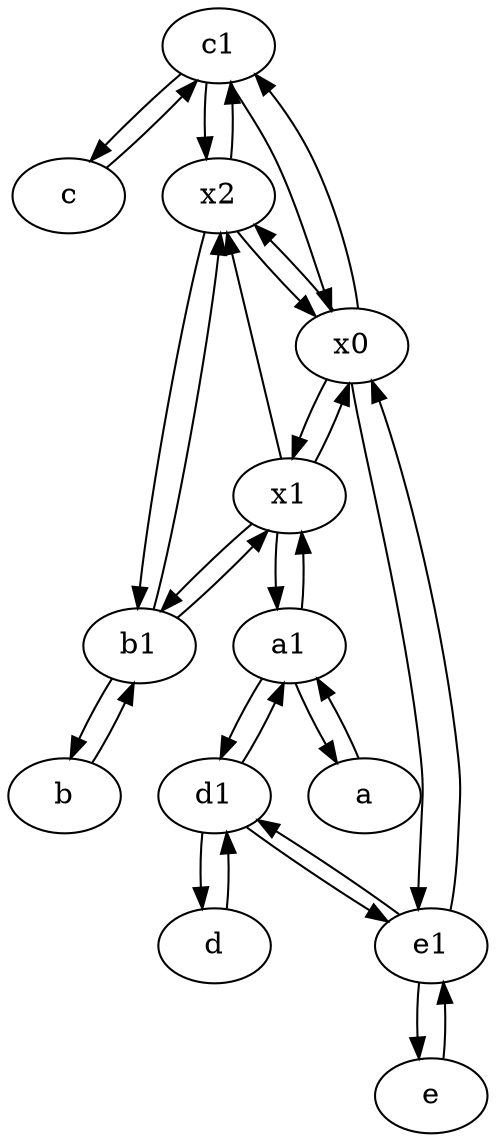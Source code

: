 digraph  {
	c1 [pos="30,15!"];
	e1 [pos="25,45!"];
	d1 [pos="25,30!"];
	x1;
	a1 [pos="40,15!"];
	c [pos="20,10!"];
	e [pos="30,50!"];
	b1 [pos="45,20!"];
	b [pos="50,20!"];
	a [pos="40,10!"];
	x2;
	d [pos="20,30!"];
	x0;
	c1 -> c;
	d1 -> a1;
	x0 -> c1;
	e1 -> d1;
	d1 -> e1;
	x1 -> a1;
	x0 -> e1;
	d1 -> d;
	x2 -> x0;
	a1 -> d1;
	b1 -> x2;
	b1 -> b;
	b -> b1;
	x1 -> x0;
	x2 -> c1;
	x0 -> x1;
	c1 -> x2;
	a1 -> a;
	a -> a1;
	x1 -> x2;
	c -> c1;
	b1 -> x1;
	c1 -> x0;
	d -> d1;
	a1 -> x1;
	x2 -> b1;
	e1 -> x0;
	x0 -> x2;
	e1 -> e;
	e -> e1;
	x1 -> b1;

	}